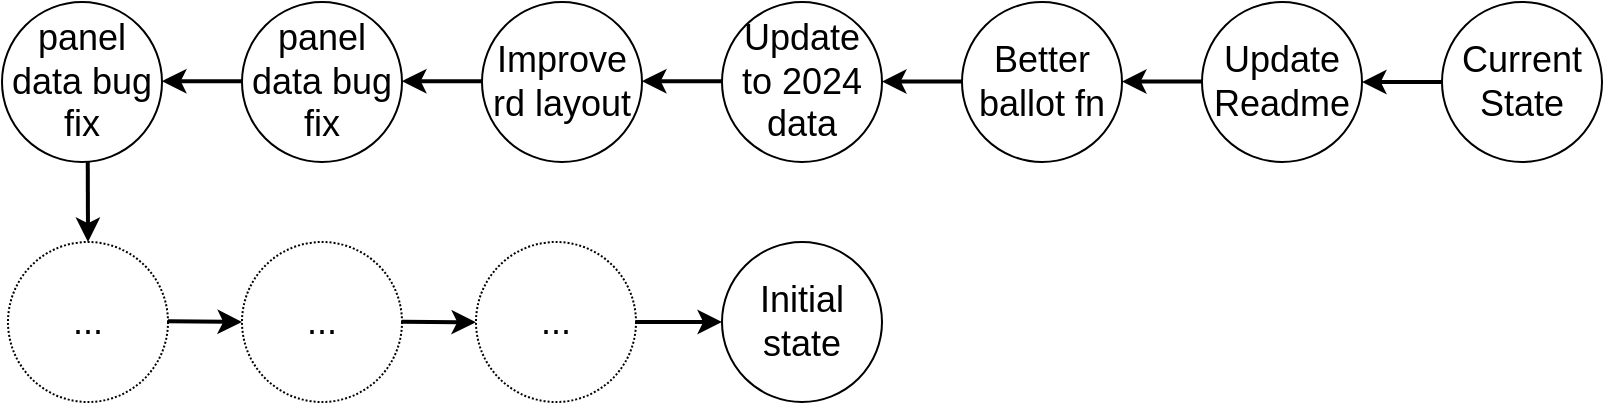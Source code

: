 <mxfile version="28.2.7">
  <diagram name="Page-1" id="UmJcWgQW5-kBxwZM-P0t">
    <mxGraphModel dx="1020" dy="988" grid="1" gridSize="10" guides="1" tooltips="1" connect="1" arrows="1" fold="1" page="1" pageScale="1" pageWidth="850" pageHeight="1100" math="0" shadow="0">
      <root>
        <mxCell id="0" />
        <mxCell id="1" parent="0" />
        <mxCell id="2CvZfWqr4aYp74dCvFw_-3" value="&lt;font style=&quot;font-size: 18px;&quot;&gt;Current State&lt;/font&gt;" style="ellipse;whiteSpace=wrap;html=1;aspect=fixed;" vertex="1" parent="1">
          <mxGeometry x="740" y="120" width="80" height="80" as="geometry" />
        </mxCell>
        <mxCell id="2CvZfWqr4aYp74dCvFw_-7" value="" style="endArrow=classic;html=1;rounded=0;fontSize=13;convertToSvg=1;strokeWidth=2;exitX=0;exitY=0.5;exitDx=0;exitDy=0;" edge="1" parent="1" source="2CvZfWqr4aYp74dCvFw_-3">
          <mxGeometry width="50" height="50" relative="1" as="geometry">
            <mxPoint x="450" y="159.5" as="sourcePoint" />
            <mxPoint x="700" y="160" as="targetPoint" />
          </mxGeometry>
        </mxCell>
        <mxCell id="2CvZfWqr4aYp74dCvFw_-18" value="&lt;font style=&quot;font-size: 18px;&quot;&gt;Update Readme&lt;/font&gt;" style="ellipse;whiteSpace=wrap;html=1;aspect=fixed;" vertex="1" parent="1">
          <mxGeometry x="620" y="120" width="80" height="80" as="geometry" />
        </mxCell>
        <mxCell id="2CvZfWqr4aYp74dCvFw_-19" value="&lt;font size=&quot;4&quot;&gt;Better ballot fn&lt;/font&gt;" style="ellipse;whiteSpace=wrap;html=1;aspect=fixed;" vertex="1" parent="1">
          <mxGeometry x="500" y="120" width="80" height="80" as="geometry" />
        </mxCell>
        <mxCell id="2CvZfWqr4aYp74dCvFw_-23" value="" style="endArrow=classic;html=1;rounded=0;fontSize=13;convertToSvg=1;strokeWidth=2;" edge="1" parent="1">
          <mxGeometry width="50" height="50" relative="1" as="geometry">
            <mxPoint x="380" y="159.58" as="sourcePoint" />
            <mxPoint x="340" y="159.58" as="targetPoint" />
            <Array as="points">
              <mxPoint x="340" y="159.58" />
            </Array>
          </mxGeometry>
        </mxCell>
        <mxCell id="2CvZfWqr4aYp74dCvFw_-24" value="" style="endArrow=classic;html=1;rounded=0;fontSize=13;convertToSvg=1;strokeWidth=2;" edge="1" parent="1">
          <mxGeometry width="50" height="50" relative="1" as="geometry">
            <mxPoint x="620" y="159.71" as="sourcePoint" />
            <mxPoint x="580" y="159.71" as="targetPoint" />
            <Array as="points">
              <mxPoint x="580" y="159.71" />
            </Array>
          </mxGeometry>
        </mxCell>
        <mxCell id="2CvZfWqr4aYp74dCvFw_-25" value="" style="endArrow=classic;html=1;rounded=0;fontSize=13;convertToSvg=1;strokeWidth=2;" edge="1" parent="1">
          <mxGeometry width="50" height="50" relative="1" as="geometry">
            <mxPoint x="500" y="159.71" as="sourcePoint" />
            <mxPoint x="460" y="159.71" as="targetPoint" />
            <Array as="points">
              <mxPoint x="460" y="159.71" />
            </Array>
          </mxGeometry>
        </mxCell>
        <mxCell id="2CvZfWqr4aYp74dCvFw_-26" value="&lt;font size=&quot;4&quot;&gt;Update to 2024 data&lt;/font&gt;" style="ellipse;whiteSpace=wrap;html=1;aspect=fixed;" vertex="1" parent="1">
          <mxGeometry x="380" y="120" width="80" height="80" as="geometry" />
        </mxCell>
        <mxCell id="2CvZfWqr4aYp74dCvFw_-27" value="&lt;font size=&quot;4&quot;&gt;Improve rd layout&lt;/font&gt;" style="ellipse;whiteSpace=wrap;html=1;aspect=fixed;" vertex="1" parent="1">
          <mxGeometry x="260" y="120" width="80" height="80" as="geometry" />
        </mxCell>
        <mxCell id="2CvZfWqr4aYp74dCvFw_-28" value="" style="endArrow=classic;html=1;rounded=0;fontSize=13;convertToSvg=1;strokeWidth=2;" edge="1" parent="1">
          <mxGeometry width="50" height="50" relative="1" as="geometry">
            <mxPoint x="260" y="159.58" as="sourcePoint" />
            <mxPoint x="220" y="159.58" as="targetPoint" />
            <Array as="points">
              <mxPoint x="220" y="159.58" />
            </Array>
          </mxGeometry>
        </mxCell>
        <mxCell id="2CvZfWqr4aYp74dCvFw_-29" value="&lt;font size=&quot;4&quot;&gt;panel data bug fix&lt;/font&gt;" style="ellipse;whiteSpace=wrap;html=1;aspect=fixed;" vertex="1" parent="1">
          <mxGeometry x="140" y="120" width="80" height="80" as="geometry" />
        </mxCell>
        <mxCell id="2CvZfWqr4aYp74dCvFw_-33" value="" style="endArrow=classic;html=1;rounded=0;fontSize=13;convertToSvg=1;strokeWidth=2;" edge="1" parent="1">
          <mxGeometry width="50" height="50" relative="1" as="geometry">
            <mxPoint x="140" y="159.58" as="sourcePoint" />
            <mxPoint x="100" y="159.58" as="targetPoint" />
            <Array as="points">
              <mxPoint x="100" y="159.58" />
            </Array>
          </mxGeometry>
        </mxCell>
        <mxCell id="2CvZfWqr4aYp74dCvFw_-34" value="&lt;font size=&quot;4&quot;&gt;panel data bug fix&lt;/font&gt;" style="ellipse;whiteSpace=wrap;html=1;aspect=fixed;" vertex="1" parent="1">
          <mxGeometry x="20" y="120" width="80" height="80" as="geometry" />
        </mxCell>
        <mxCell id="2CvZfWqr4aYp74dCvFw_-36" value="&lt;font size=&quot;4&quot;&gt;...&lt;/font&gt;" style="ellipse;whiteSpace=wrap;html=1;aspect=fixed;dashed=1;dashPattern=1 1;" vertex="1" parent="1">
          <mxGeometry x="23" y="240" width="80" height="80" as="geometry" />
        </mxCell>
        <mxCell id="2CvZfWqr4aYp74dCvFw_-37" value="&lt;font size=&quot;4&quot;&gt;...&lt;/font&gt;" style="ellipse;whiteSpace=wrap;html=1;aspect=fixed;dashed=1;dashPattern=1 1;" vertex="1" parent="1">
          <mxGeometry x="140" y="240" width="80" height="80" as="geometry" />
        </mxCell>
        <mxCell id="2CvZfWqr4aYp74dCvFw_-38" value="&lt;font size=&quot;4&quot;&gt;...&lt;/font&gt;" style="ellipse;whiteSpace=wrap;html=1;aspect=fixed;dashed=1;dashPattern=1 1;" vertex="1" parent="1">
          <mxGeometry x="257" y="240" width="80" height="80" as="geometry" />
        </mxCell>
        <mxCell id="2CvZfWqr4aYp74dCvFw_-39" value="&lt;font size=&quot;4&quot;&gt;Initial state&lt;/font&gt;" style="ellipse;whiteSpace=wrap;html=1;aspect=fixed;" vertex="1" parent="1">
          <mxGeometry x="380" y="240" width="80" height="80" as="geometry" />
        </mxCell>
        <mxCell id="2CvZfWqr4aYp74dCvFw_-42" value="" style="endArrow=classic;html=1;rounded=0;fontSize=13;convertToSvg=1;strokeWidth=2;exitX=0.536;exitY=1.015;exitDx=0;exitDy=0;exitPerimeter=0;entryX=0.5;entryY=0;entryDx=0;entryDy=0;" edge="1" parent="1" target="2CvZfWqr4aYp74dCvFw_-36">
          <mxGeometry width="50" height="50" relative="1" as="geometry">
            <mxPoint x="62.88" y="200.0" as="sourcePoint" />
            <mxPoint x="63" y="230" as="targetPoint" />
            <Array as="points" />
          </mxGeometry>
        </mxCell>
        <mxCell id="2CvZfWqr4aYp74dCvFw_-43" value="" style="endArrow=classic;html=1;rounded=0;fontSize=13;convertToSvg=1;strokeWidth=2;entryX=0;entryY=0.5;entryDx=0;entryDy=0;" edge="1" parent="1" target="2CvZfWqr4aYp74dCvFw_-37">
          <mxGeometry width="50" height="50" relative="1" as="geometry">
            <mxPoint x="103" y="279.66" as="sourcePoint" />
            <mxPoint x="130" y="280" as="targetPoint" />
            <Array as="points" />
          </mxGeometry>
        </mxCell>
        <mxCell id="2CvZfWqr4aYp74dCvFw_-44" value="" style="endArrow=classic;html=1;rounded=0;fontSize=13;convertToSvg=1;strokeWidth=2;entryX=0;entryY=0.5;entryDx=0;entryDy=0;" edge="1" parent="1">
          <mxGeometry width="50" height="50" relative="1" as="geometry">
            <mxPoint x="220" y="279.83" as="sourcePoint" />
            <mxPoint x="257" y="280.17" as="targetPoint" />
            <Array as="points" />
          </mxGeometry>
        </mxCell>
        <mxCell id="2CvZfWqr4aYp74dCvFw_-46" value="" style="endArrow=classic;html=1;rounded=0;fontSize=13;convertToSvg=1;strokeWidth=2;exitX=1;exitY=0.5;exitDx=0;exitDy=0;" edge="1" parent="1" source="2CvZfWqr4aYp74dCvFw_-38">
          <mxGeometry width="50" height="50" relative="1" as="geometry">
            <mxPoint x="343" y="279.8" as="sourcePoint" />
            <mxPoint x="380" y="280" as="targetPoint" />
            <Array as="points" />
          </mxGeometry>
        </mxCell>
      </root>
    </mxGraphModel>
  </diagram>
</mxfile>
